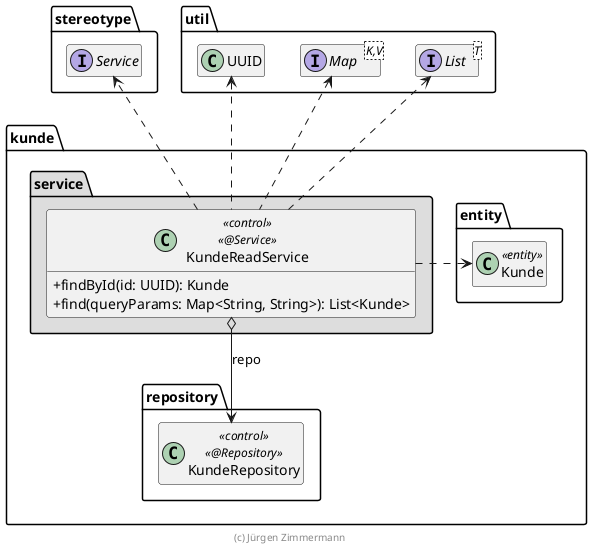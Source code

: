 @startuml KundeReadService

skinparam classAttributeIconSize 0

package stereotype {
    interface Service
}

package util {
    interface List<T>
    interface Map<K,V>
    class UUID

    UUID .left[hidden].> Service
}

package kunde {
    package entity {
        class Kunde << entity >>

        Kunde .up[hidden].> List
    }

    package repository {
        class KundeRepository << control >> << @Repository >>
    }

    package service #DDDDDD {
        class KundeReadService << control >> << @Service >> {
            + findById(id: UUID): Kunde
            + find(queryParams: Map<String, String>): List<Kunde>
        }

        KundeReadService o--> KundeRepository : repo
        KundeReadService .right.> Kunde
        KundeReadService ..> Service
        KundeReadService .up.> UUID
        KundeReadService .up> List
        KundeReadService .up.> Map
    }
}

hide empty members

footer (c) Jürgen Zimmermann

@enduml
